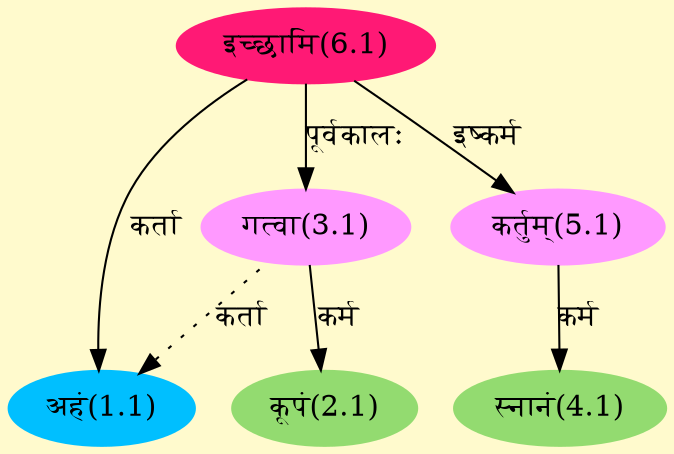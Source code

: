 digraph G{
rankdir=BT;
 compound=true;
 bgcolor="lemonchiffon1";
Node1_1 [style=filled, color="#00BFFF" label = "अहं(1.1)"]
Node6_1 [style=filled, color="#FF1975" label = "इच्छामि(6.1)"]
Node3_1 [style=filled, color="#FF99FF" label = "गत्वा(3.1)"]
Node2_1 [style=filled, color="#93DB70" label = "कूपं(2.1)"]
Node4_1 [style=filled, color="#93DB70" label = "स्नानं(4.1)"]
Node5_1 [style=filled, color="#FF99FF" label = "कर्तुम्(5.1)"]
/* Start of Relations section */

Node1_1 -> Node6_1 [  label="कर्ता"  dir="back" ]
Node1_1 -> Node3_1 [ style=dotted label="कर्ता"  dir="back" ]
Node2_1 -> Node3_1 [  label="कर्म"  dir="back" ]
Node3_1 -> Node6_1 [  label="पूर्वकालः"  dir="back" ]
Node4_1 -> Node5_1 [  label="कर्म"  dir="back" ]
Node5_1 -> Node6_1 [  label="इष्कर्म"  dir="back" ]
}
